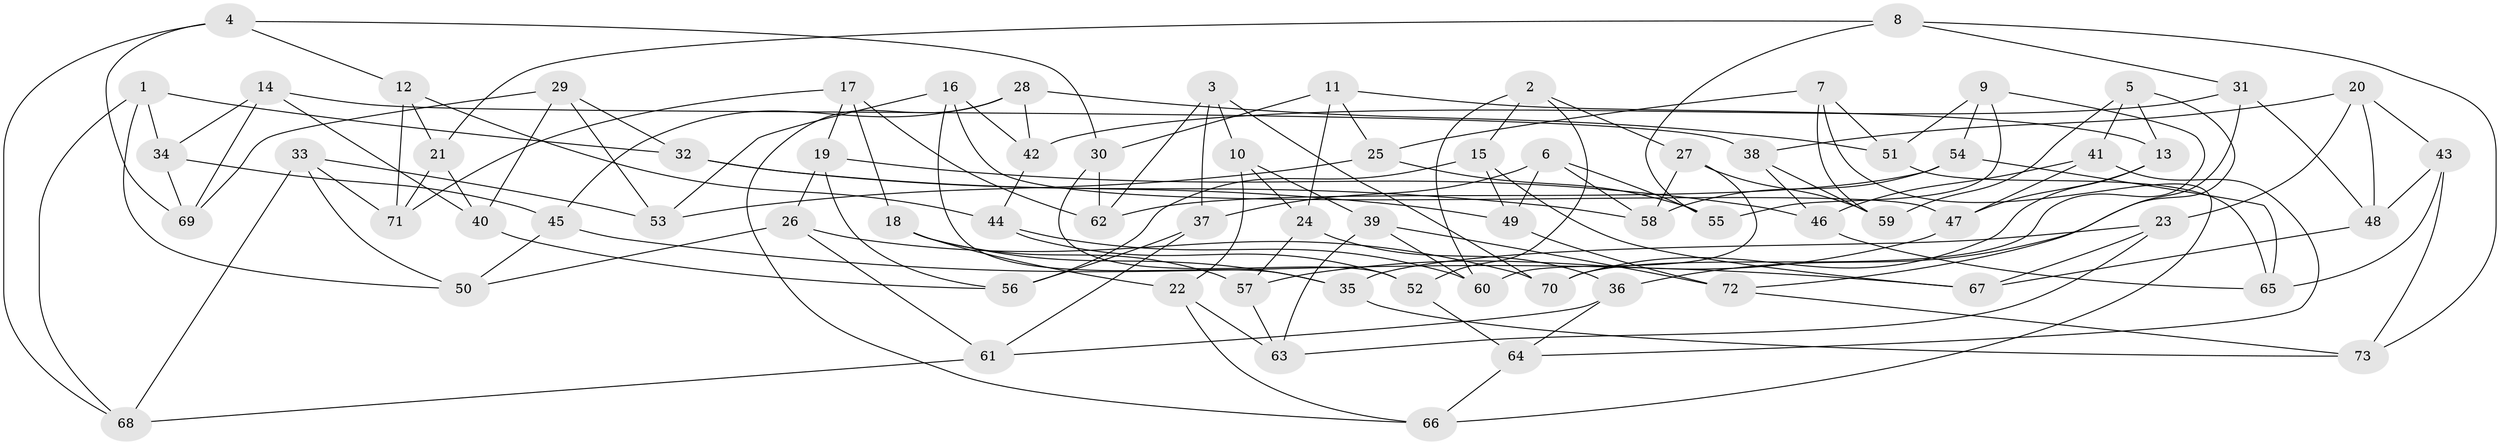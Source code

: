 // Generated by graph-tools (version 1.1) at 2025/16/03/09/25 04:16:23]
// undirected, 73 vertices, 146 edges
graph export_dot {
graph [start="1"]
  node [color=gray90,style=filled];
  1;
  2;
  3;
  4;
  5;
  6;
  7;
  8;
  9;
  10;
  11;
  12;
  13;
  14;
  15;
  16;
  17;
  18;
  19;
  20;
  21;
  22;
  23;
  24;
  25;
  26;
  27;
  28;
  29;
  30;
  31;
  32;
  33;
  34;
  35;
  36;
  37;
  38;
  39;
  40;
  41;
  42;
  43;
  44;
  45;
  46;
  47;
  48;
  49;
  50;
  51;
  52;
  53;
  54;
  55;
  56;
  57;
  58;
  59;
  60;
  61;
  62;
  63;
  64;
  65;
  66;
  67;
  68;
  69;
  70;
  71;
  72;
  73;
  1 -- 34;
  1 -- 32;
  1 -- 50;
  1 -- 68;
  2 -- 52;
  2 -- 60;
  2 -- 15;
  2 -- 27;
  3 -- 37;
  3 -- 62;
  3 -- 10;
  3 -- 70;
  4 -- 68;
  4 -- 30;
  4 -- 69;
  4 -- 12;
  5 -- 72;
  5 -- 13;
  5 -- 59;
  5 -- 41;
  6 -- 49;
  6 -- 37;
  6 -- 55;
  6 -- 58;
  7 -- 51;
  7 -- 25;
  7 -- 59;
  7 -- 66;
  8 -- 21;
  8 -- 31;
  8 -- 55;
  8 -- 73;
  9 -- 51;
  9 -- 54;
  9 -- 70;
  9 -- 55;
  10 -- 39;
  10 -- 22;
  10 -- 24;
  11 -- 13;
  11 -- 24;
  11 -- 25;
  11 -- 30;
  12 -- 71;
  12 -- 21;
  12 -- 44;
  13 -- 47;
  13 -- 70;
  14 -- 38;
  14 -- 34;
  14 -- 40;
  14 -- 69;
  15 -- 49;
  15 -- 67;
  15 -- 56;
  16 -- 42;
  16 -- 35;
  16 -- 53;
  16 -- 47;
  17 -- 62;
  17 -- 18;
  17 -- 71;
  17 -- 19;
  18 -- 35;
  18 -- 57;
  18 -- 22;
  19 -- 26;
  19 -- 56;
  19 -- 46;
  20 -- 48;
  20 -- 43;
  20 -- 23;
  20 -- 38;
  21 -- 40;
  21 -- 71;
  22 -- 66;
  22 -- 63;
  23 -- 35;
  23 -- 63;
  23 -- 67;
  24 -- 57;
  24 -- 36;
  25 -- 55;
  25 -- 53;
  26 -- 50;
  26 -- 61;
  26 -- 70;
  27 -- 58;
  27 -- 60;
  27 -- 59;
  28 -- 42;
  28 -- 66;
  28 -- 45;
  28 -- 51;
  29 -- 53;
  29 -- 40;
  29 -- 32;
  29 -- 69;
  30 -- 62;
  30 -- 52;
  31 -- 36;
  31 -- 42;
  31 -- 48;
  32 -- 49;
  32 -- 58;
  33 -- 50;
  33 -- 68;
  33 -- 71;
  33 -- 53;
  34 -- 69;
  34 -- 45;
  35 -- 73;
  36 -- 61;
  36 -- 64;
  37 -- 61;
  37 -- 56;
  38 -- 46;
  38 -- 59;
  39 -- 63;
  39 -- 60;
  39 -- 72;
  40 -- 56;
  41 -- 64;
  41 -- 47;
  41 -- 46;
  42 -- 44;
  43 -- 48;
  43 -- 73;
  43 -- 65;
  44 -- 60;
  44 -- 52;
  45 -- 50;
  45 -- 67;
  46 -- 65;
  47 -- 57;
  48 -- 67;
  49 -- 72;
  51 -- 65;
  52 -- 64;
  54 -- 58;
  54 -- 65;
  54 -- 62;
  57 -- 63;
  61 -- 68;
  64 -- 66;
  72 -- 73;
}
